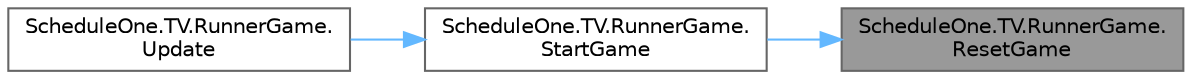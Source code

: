 digraph "ScheduleOne.TV.RunnerGame.ResetGame"
{
 // LATEX_PDF_SIZE
  bgcolor="transparent";
  edge [fontname=Helvetica,fontsize=10,labelfontname=Helvetica,labelfontsize=10];
  node [fontname=Helvetica,fontsize=10,shape=box,height=0.2,width=0.4];
  rankdir="RL";
  Node1 [id="Node000001",label="ScheduleOne.TV.RunnerGame.\lResetGame",height=0.2,width=0.4,color="gray40", fillcolor="grey60", style="filled", fontcolor="black",tooltip=" "];
  Node1 -> Node2 [id="edge1_Node000001_Node000002",dir="back",color="steelblue1",style="solid",tooltip=" "];
  Node2 [id="Node000002",label="ScheduleOne.TV.RunnerGame.\lStartGame",height=0.2,width=0.4,color="grey40", fillcolor="white", style="filled",URL="$class_schedule_one_1_1_t_v_1_1_runner_game.html#ae32a3660cd1e6804357d27e1605987ac",tooltip=" "];
  Node2 -> Node3 [id="edge2_Node000002_Node000003",dir="back",color="steelblue1",style="solid",tooltip=" "];
  Node3 [id="Node000003",label="ScheduleOne.TV.RunnerGame.\lUpdate",height=0.2,width=0.4,color="grey40", fillcolor="white", style="filled",URL="$class_schedule_one_1_1_t_v_1_1_runner_game.html#a504dba0e7171120b635f83d4f6b09602",tooltip=" "];
}
